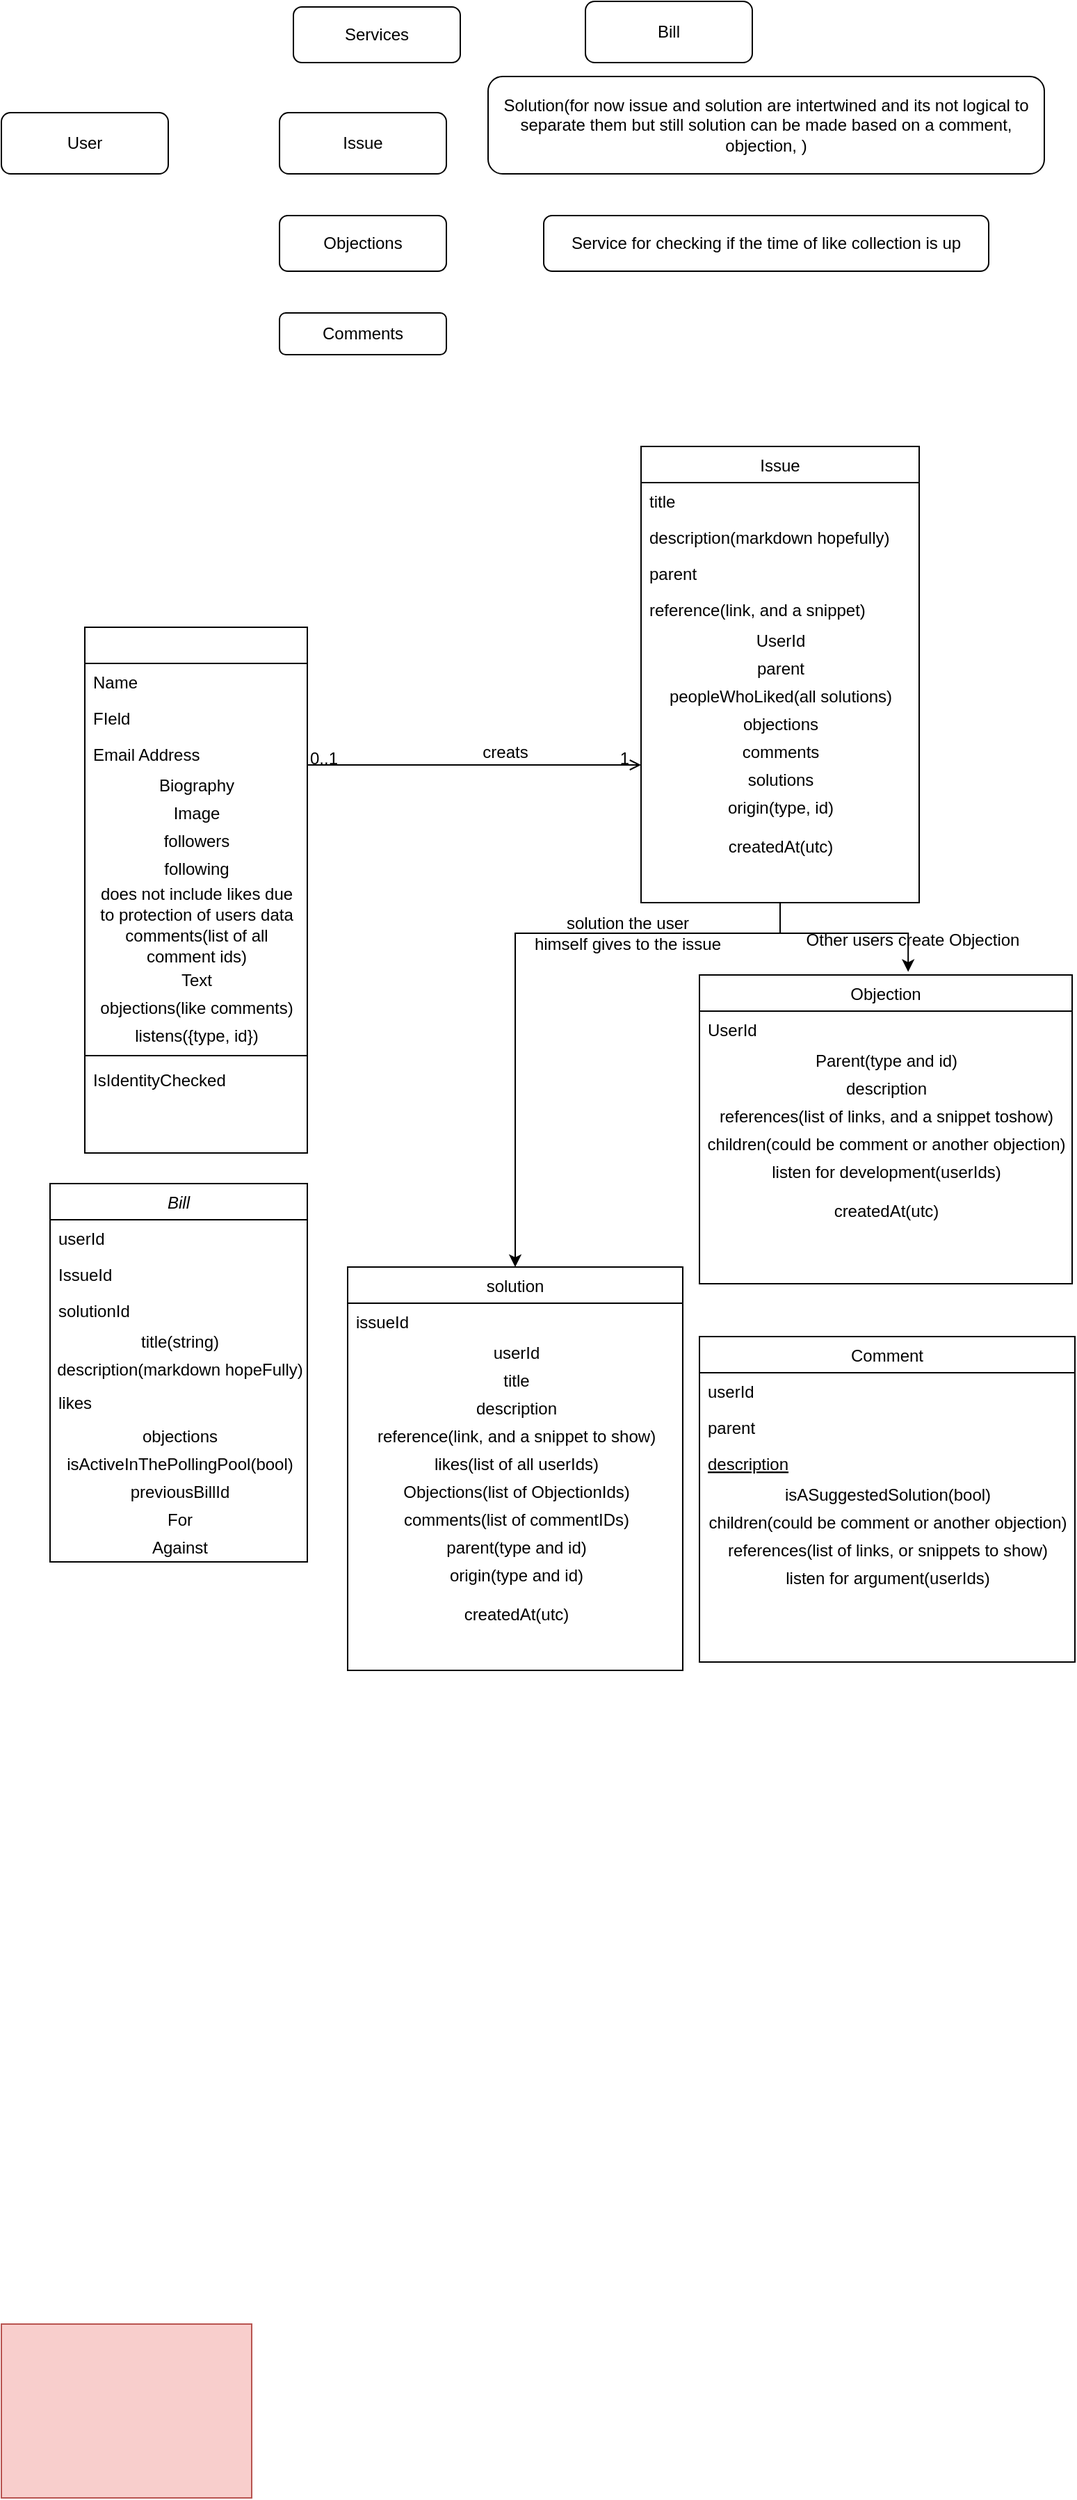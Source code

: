 <mxfile version="14.2.9" type="github">
  <diagram id="C5RBs43oDa-KdzZeNtuy" name="Page-1">
    <mxGraphModel dx="868" dy="1620" grid="1" gridSize="10" guides="1" tooltips="1" connect="1" arrows="1" fold="1" page="1" pageScale="1" pageWidth="827" pageHeight="1169" math="0" shadow="0">
      <root>
        <mxCell id="WIyWlLk6GJQsqaUBKTNV-0" />
        <mxCell id="WIyWlLk6GJQsqaUBKTNV-1" parent="WIyWlLk6GJQsqaUBKTNV-0" />
        <mxCell id="zkfFHV4jXpPFQw0GAbJ--0" value="&#xa;" style="swimlane;fontStyle=2;align=center;verticalAlign=top;childLayout=stackLayout;horizontal=1;startSize=26;horizontalStack=0;resizeParent=1;resizeLast=0;collapsible=1;marginBottom=0;rounded=0;shadow=0;strokeWidth=1;" parent="WIyWlLk6GJQsqaUBKTNV-1" vertex="1">
          <mxGeometry x="110" y="-100" width="160" height="378" as="geometry">
            <mxRectangle x="110" y="60" width="160" height="26" as="alternateBounds" />
          </mxGeometry>
        </mxCell>
        <mxCell id="zkfFHV4jXpPFQw0GAbJ--1" value="Name" style="text;align=left;verticalAlign=top;spacingLeft=4;spacingRight=4;overflow=hidden;rotatable=0;points=[[0,0.5],[1,0.5]];portConstraint=eastwest;" parent="zkfFHV4jXpPFQw0GAbJ--0" vertex="1">
          <mxGeometry y="26" width="160" height="26" as="geometry" />
        </mxCell>
        <mxCell id="zkfFHV4jXpPFQw0GAbJ--2" value="FIeld" style="text;align=left;verticalAlign=top;spacingLeft=4;spacingRight=4;overflow=hidden;rotatable=0;points=[[0,0.5],[1,0.5]];portConstraint=eastwest;rounded=0;shadow=0;html=0;" parent="zkfFHV4jXpPFQw0GAbJ--0" vertex="1">
          <mxGeometry y="52" width="160" height="26" as="geometry" />
        </mxCell>
        <mxCell id="zkfFHV4jXpPFQw0GAbJ--3" value="Email Address" style="text;align=left;verticalAlign=top;spacingLeft=4;spacingRight=4;overflow=hidden;rotatable=0;points=[[0,0.5],[1,0.5]];portConstraint=eastwest;rounded=0;shadow=0;html=0;" parent="zkfFHV4jXpPFQw0GAbJ--0" vertex="1">
          <mxGeometry y="78" width="160" height="26" as="geometry" />
        </mxCell>
        <mxCell id="zxh_IOJaUzvvRiPsSw9C-1" value="Biography" style="text;html=1;resizable=0;autosize=1;align=center;verticalAlign=middle;points=[];fillColor=none;strokeColor=none;rounded=0;" parent="zkfFHV4jXpPFQw0GAbJ--0" vertex="1">
          <mxGeometry y="104" width="160" height="20" as="geometry" />
        </mxCell>
        <mxCell id="zxh_IOJaUzvvRiPsSw9C-0" value="Image" style="text;html=1;resizable=0;autosize=1;align=center;verticalAlign=middle;points=[];fillColor=none;strokeColor=none;rounded=0;" parent="zkfFHV4jXpPFQw0GAbJ--0" vertex="1">
          <mxGeometry y="124" width="160" height="20" as="geometry" />
        </mxCell>
        <mxCell id="zxh_IOJaUzvvRiPsSw9C-3" value="followers" style="text;html=1;resizable=0;autosize=1;align=center;verticalAlign=middle;points=[];fillColor=none;strokeColor=none;rounded=0;" parent="zkfFHV4jXpPFQw0GAbJ--0" vertex="1">
          <mxGeometry y="144" width="160" height="20" as="geometry" />
        </mxCell>
        <mxCell id="zxh_IOJaUzvvRiPsSw9C-2" value="following" style="text;html=1;resizable=0;autosize=1;align=center;verticalAlign=middle;points=[];fillColor=none;strokeColor=none;rounded=0;" parent="zkfFHV4jXpPFQw0GAbJ--0" vertex="1">
          <mxGeometry y="164" width="160" height="20" as="geometry" />
        </mxCell>
        <mxCell id="tyq_wy61kWTudvRGBjyL-11" value="&lt;div&gt;does not include likes due&lt;/div&gt;&lt;div&gt;to protection of users data&lt;br&gt;&lt;/div&gt;" style="text;html=1;resizable=0;autosize=1;align=center;verticalAlign=middle;points=[];fillColor=none;strokeColor=none;rounded=0;" parent="zkfFHV4jXpPFQw0GAbJ--0" vertex="1">
          <mxGeometry y="184" width="160" height="30" as="geometry" />
        </mxCell>
        <mxCell id="tyq_wy61kWTudvRGBjyL-12" value="&lt;div&gt;comments(list of all&lt;/div&gt;&lt;div&gt;comment ids)&lt;/div&gt;" style="text;html=1;resizable=0;autosize=1;align=center;verticalAlign=middle;points=[];fillColor=none;strokeColor=none;rounded=0;" parent="zkfFHV4jXpPFQw0GAbJ--0" vertex="1">
          <mxGeometry y="214" width="160" height="30" as="geometry" />
        </mxCell>
        <mxCell id="tyq_wy61kWTudvRGBjyL-14" value="Text" style="text;html=1;resizable=0;autosize=1;align=center;verticalAlign=middle;points=[];fillColor=none;strokeColor=none;rounded=0;" parent="zkfFHV4jXpPFQw0GAbJ--0" vertex="1">
          <mxGeometry y="244" width="160" height="20" as="geometry" />
        </mxCell>
        <mxCell id="tyq_wy61kWTudvRGBjyL-13" value="objections(like comments)" style="text;html=1;resizable=0;autosize=1;align=center;verticalAlign=middle;points=[];fillColor=none;strokeColor=none;rounded=0;" parent="zkfFHV4jXpPFQw0GAbJ--0" vertex="1">
          <mxGeometry y="264" width="160" height="20" as="geometry" />
        </mxCell>
        <mxCell id="tyq_wy61kWTudvRGBjyL-16" value="listens({type, id})" style="text;html=1;resizable=0;autosize=1;align=center;verticalAlign=middle;points=[];fillColor=none;strokeColor=none;rounded=0;" parent="zkfFHV4jXpPFQw0GAbJ--0" vertex="1">
          <mxGeometry y="284" width="160" height="20" as="geometry" />
        </mxCell>
        <mxCell id="zkfFHV4jXpPFQw0GAbJ--4" value="" style="line;html=1;strokeWidth=1;align=left;verticalAlign=middle;spacingTop=-1;spacingLeft=3;spacingRight=3;rotatable=0;labelPosition=right;points=[];portConstraint=eastwest;" parent="zkfFHV4jXpPFQw0GAbJ--0" vertex="1">
          <mxGeometry y="304" width="160" height="8" as="geometry" />
        </mxCell>
        <mxCell id="zkfFHV4jXpPFQw0GAbJ--5" value="IsIdentityChecked" style="text;align=left;verticalAlign=top;spacingLeft=4;spacingRight=4;overflow=hidden;rotatable=0;points=[[0,0.5],[1,0.5]];portConstraint=eastwest;" parent="zkfFHV4jXpPFQw0GAbJ--0" vertex="1">
          <mxGeometry y="312" width="160" height="26" as="geometry" />
        </mxCell>
        <mxCell id="zkfFHV4jXpPFQw0GAbJ--6" value="Comment" style="swimlane;fontStyle=0;align=center;verticalAlign=top;childLayout=stackLayout;horizontal=1;startSize=26;horizontalStack=0;resizeParent=1;resizeLast=0;collapsible=1;marginBottom=0;rounded=0;shadow=0;strokeWidth=1;" parent="WIyWlLk6GJQsqaUBKTNV-1" vertex="1">
          <mxGeometry x="552" y="410" width="270" height="234" as="geometry">
            <mxRectangle x="130" y="380" width="160" height="26" as="alternateBounds" />
          </mxGeometry>
        </mxCell>
        <mxCell id="zkfFHV4jXpPFQw0GAbJ--7" value="userId" style="text;align=left;verticalAlign=top;spacingLeft=4;spacingRight=4;overflow=hidden;rotatable=0;points=[[0,0.5],[1,0.5]];portConstraint=eastwest;" parent="zkfFHV4jXpPFQw0GAbJ--6" vertex="1">
          <mxGeometry y="26" width="270" height="26" as="geometry" />
        </mxCell>
        <mxCell id="zkfFHV4jXpPFQw0GAbJ--8" value="parent" style="text;align=left;verticalAlign=top;spacingLeft=4;spacingRight=4;overflow=hidden;rotatable=0;points=[[0,0.5],[1,0.5]];portConstraint=eastwest;rounded=0;shadow=0;html=0;" parent="zkfFHV4jXpPFQw0GAbJ--6" vertex="1">
          <mxGeometry y="52" width="270" height="26" as="geometry" />
        </mxCell>
        <mxCell id="zkfFHV4jXpPFQw0GAbJ--10" value="description" style="text;align=left;verticalAlign=top;spacingLeft=4;spacingRight=4;overflow=hidden;rotatable=0;points=[[0,0.5],[1,0.5]];portConstraint=eastwest;fontStyle=4" parent="zkfFHV4jXpPFQw0GAbJ--6" vertex="1">
          <mxGeometry y="78" width="270" height="26" as="geometry" />
        </mxCell>
        <mxCell id="zxh_IOJaUzvvRiPsSw9C-47" value="isASuggestedSolution(bool)" style="text;html=1;resizable=0;autosize=1;align=center;verticalAlign=middle;points=[];fillColor=none;strokeColor=none;rounded=0;" parent="zkfFHV4jXpPFQw0GAbJ--6" vertex="1">
          <mxGeometry y="104" width="270" height="20" as="geometry" />
        </mxCell>
        <mxCell id="Yoz-Cq8pjtPI0Sw9EVgI-1" value="children(could be comment or another objection)" style="text;html=1;resizable=0;autosize=1;align=center;verticalAlign=middle;points=[];fillColor=none;strokeColor=none;rounded=0;" parent="zkfFHV4jXpPFQw0GAbJ--6" vertex="1">
          <mxGeometry y="124" width="270" height="20" as="geometry" />
        </mxCell>
        <mxCell id="rIaj8euSUsr_NjJzYKaY-0" value="references(list of links, or snippets to show)" style="text;html=1;resizable=0;autosize=1;align=center;verticalAlign=middle;points=[];fillColor=none;strokeColor=none;rounded=0;" parent="zkfFHV4jXpPFQw0GAbJ--6" vertex="1">
          <mxGeometry y="144" width="270" height="20" as="geometry" />
        </mxCell>
        <mxCell id="tyq_wy61kWTudvRGBjyL-3" value="listen for argument(userIds)" style="text;html=1;resizable=0;autosize=1;align=center;verticalAlign=middle;points=[];fillColor=none;strokeColor=none;rounded=0;" parent="zkfFHV4jXpPFQw0GAbJ--6" vertex="1">
          <mxGeometry y="164" width="270" height="20" as="geometry" />
        </mxCell>
        <mxCell id="zkfFHV4jXpPFQw0GAbJ--13" value="Objection" style="swimlane;fontStyle=0;align=center;verticalAlign=top;childLayout=stackLayout;horizontal=1;startSize=26;horizontalStack=0;resizeParent=1;resizeLast=0;collapsible=1;marginBottom=0;rounded=0;shadow=0;strokeWidth=1;" parent="WIyWlLk6GJQsqaUBKTNV-1" vertex="1">
          <mxGeometry x="552" y="150" width="268" height="222" as="geometry">
            <mxRectangle x="340" y="380" width="170" height="26" as="alternateBounds" />
          </mxGeometry>
        </mxCell>
        <mxCell id="zkfFHV4jXpPFQw0GAbJ--14" value="UserId" style="text;align=left;verticalAlign=top;spacingLeft=4;spacingRight=4;overflow=hidden;rotatable=0;points=[[0,0.5],[1,0.5]];portConstraint=eastwest;" parent="zkfFHV4jXpPFQw0GAbJ--13" vertex="1">
          <mxGeometry y="26" width="268" height="26" as="geometry" />
        </mxCell>
        <mxCell id="zxh_IOJaUzvvRiPsSw9C-12" value="Parent(type and id)" style="text;html=1;resizable=0;autosize=1;align=center;verticalAlign=middle;points=[];fillColor=none;strokeColor=none;rounded=0;" parent="zkfFHV4jXpPFQw0GAbJ--13" vertex="1">
          <mxGeometry y="52" width="268" height="20" as="geometry" />
        </mxCell>
        <mxCell id="zxh_IOJaUzvvRiPsSw9C-13" value="description" style="text;html=1;resizable=0;autosize=1;align=center;verticalAlign=middle;points=[];fillColor=none;strokeColor=none;rounded=0;" parent="zkfFHV4jXpPFQw0GAbJ--13" vertex="1">
          <mxGeometry y="72" width="268" height="20" as="geometry" />
        </mxCell>
        <mxCell id="zxh_IOJaUzvvRiPsSw9C-14" value="references(list of links, and a snippet toshow)" style="text;html=1;resizable=0;autosize=1;align=center;verticalAlign=middle;points=[];fillColor=none;strokeColor=none;rounded=0;" parent="zkfFHV4jXpPFQw0GAbJ--13" vertex="1">
          <mxGeometry y="92" width="268" height="20" as="geometry" />
        </mxCell>
        <mxCell id="Yoz-Cq8pjtPI0Sw9EVgI-0" value="children(could be comment or another objection)" style="text;html=1;resizable=0;autosize=1;align=center;verticalAlign=middle;points=[];fillColor=none;strokeColor=none;rounded=0;" parent="zkfFHV4jXpPFQw0GAbJ--13" vertex="1">
          <mxGeometry y="112" width="268" height="20" as="geometry" />
        </mxCell>
        <mxCell id="tyq_wy61kWTudvRGBjyL-2" value="listen for development(userIds)" style="text;html=1;resizable=0;autosize=1;align=center;verticalAlign=middle;points=[];fillColor=none;strokeColor=none;rounded=0;" parent="zkfFHV4jXpPFQw0GAbJ--13" vertex="1">
          <mxGeometry y="132" width="268" height="20" as="geometry" />
        </mxCell>
        <mxCell id="ktUT5u6oJ19EP6v2TXps-3" value="&#xa;createdAt(utc)&#xa;&#xa;" style="text;html=1;resizable=0;autosize=1;align=center;verticalAlign=middle;points=[];fillColor=none;strokeColor=none;rounded=0;" parent="zkfFHV4jXpPFQw0GAbJ--13" vertex="1">
          <mxGeometry y="152" width="268" height="50" as="geometry" />
        </mxCell>
        <mxCell id="zxh_IOJaUzvvRiPsSw9C-9" style="edgeStyle=orthogonalEdgeStyle;rounded=0;orthogonalLoop=1;jettySize=auto;html=1;exitX=0.5;exitY=1;exitDx=0;exitDy=0;entryX=0.56;entryY=-0.01;entryDx=0;entryDy=0;entryPerimeter=0;" parent="WIyWlLk6GJQsqaUBKTNV-1" source="zkfFHV4jXpPFQw0GAbJ--17" target="zkfFHV4jXpPFQw0GAbJ--13" edge="1">
          <mxGeometry relative="1" as="geometry">
            <Array as="points">
              <mxPoint x="610" y="120" />
              <mxPoint x="702" y="120" />
            </Array>
            <mxPoint x="800" y="90" as="targetPoint" />
          </mxGeometry>
        </mxCell>
        <mxCell id="zxh_IOJaUzvvRiPsSw9C-21" style="edgeStyle=orthogonalEdgeStyle;rounded=0;orthogonalLoop=1;jettySize=auto;html=1;exitX=0.5;exitY=1;exitDx=0;exitDy=0;entryX=0.5;entryY=0;entryDx=0;entryDy=0;" parent="WIyWlLk6GJQsqaUBKTNV-1" source="zkfFHV4jXpPFQw0GAbJ--17" target="zxh_IOJaUzvvRiPsSw9C-15" edge="1">
          <mxGeometry relative="1" as="geometry">
            <Array as="points">
              <mxPoint x="610" y="120" />
              <mxPoint x="420" y="120" />
            </Array>
          </mxGeometry>
        </mxCell>
        <mxCell id="zkfFHV4jXpPFQw0GAbJ--17" value="Issue" style="swimlane;fontStyle=0;align=center;verticalAlign=top;childLayout=stackLayout;horizontal=1;startSize=26;horizontalStack=0;resizeParent=1;resizeLast=0;collapsible=1;marginBottom=0;rounded=0;shadow=0;strokeWidth=1;" parent="WIyWlLk6GJQsqaUBKTNV-1" vertex="1">
          <mxGeometry x="510" y="-230" width="200" height="328" as="geometry">
            <mxRectangle x="508" y="47" width="160" height="26" as="alternateBounds" />
          </mxGeometry>
        </mxCell>
        <mxCell id="zkfFHV4jXpPFQw0GAbJ--18" value="title" style="text;align=left;verticalAlign=top;spacingLeft=4;spacingRight=4;overflow=hidden;rotatable=0;points=[[0,0.5],[1,0.5]];portConstraint=eastwest;" parent="zkfFHV4jXpPFQw0GAbJ--17" vertex="1">
          <mxGeometry y="26" width="200" height="26" as="geometry" />
        </mxCell>
        <mxCell id="zkfFHV4jXpPFQw0GAbJ--19" value="description(markdown hopefully)" style="text;align=left;verticalAlign=top;spacingLeft=4;spacingRight=4;overflow=hidden;rotatable=0;points=[[0,0.5],[1,0.5]];portConstraint=eastwest;rounded=0;shadow=0;html=0;" parent="zkfFHV4jXpPFQw0GAbJ--17" vertex="1">
          <mxGeometry y="52" width="200" height="26" as="geometry" />
        </mxCell>
        <mxCell id="zkfFHV4jXpPFQw0GAbJ--21" value="parent" style="text;align=left;verticalAlign=top;spacingLeft=4;spacingRight=4;overflow=hidden;rotatable=0;points=[[0,0.5],[1,0.5]];portConstraint=eastwest;rounded=0;shadow=0;html=0;" parent="zkfFHV4jXpPFQw0GAbJ--17" vertex="1">
          <mxGeometry y="78" width="200" height="26" as="geometry" />
        </mxCell>
        <mxCell id="zkfFHV4jXpPFQw0GAbJ--22" value="reference(link, and a snippet)" style="text;align=left;verticalAlign=top;spacingLeft=4;spacingRight=4;overflow=hidden;rotatable=0;points=[[0,0.5],[1,0.5]];portConstraint=eastwest;rounded=0;shadow=0;html=0;" parent="zkfFHV4jXpPFQw0GAbJ--17" vertex="1">
          <mxGeometry y="104" width="200" height="26" as="geometry" />
        </mxCell>
        <mxCell id="zxh_IOJaUzvvRiPsSw9C-11" value="UserId" style="text;html=1;resizable=0;autosize=1;align=center;verticalAlign=middle;points=[];fillColor=none;strokeColor=none;rounded=0;" parent="zkfFHV4jXpPFQw0GAbJ--17" vertex="1">
          <mxGeometry y="130" width="200" height="20" as="geometry" />
        </mxCell>
        <mxCell id="zxh_IOJaUzvvRiPsSw9C-33" value="parent" style="text;html=1;resizable=0;autosize=1;align=center;verticalAlign=middle;points=[];fillColor=none;strokeColor=none;rounded=0;" parent="zkfFHV4jXpPFQw0GAbJ--17" vertex="1">
          <mxGeometry y="150" width="200" height="20" as="geometry" />
        </mxCell>
        <mxCell id="zxh_IOJaUzvvRiPsSw9C-34" value="peopleWhoLiked(all solutions)" style="text;html=1;resizable=0;autosize=1;align=center;verticalAlign=middle;points=[];fillColor=none;strokeColor=none;rounded=0;" parent="zkfFHV4jXpPFQw0GAbJ--17" vertex="1">
          <mxGeometry y="170" width="200" height="20" as="geometry" />
        </mxCell>
        <mxCell id="zxh_IOJaUzvvRiPsSw9C-38" value="objections" style="text;html=1;resizable=0;autosize=1;align=center;verticalAlign=middle;points=[];fillColor=none;strokeColor=none;rounded=0;" parent="zkfFHV4jXpPFQw0GAbJ--17" vertex="1">
          <mxGeometry y="190" width="200" height="20" as="geometry" />
        </mxCell>
        <mxCell id="zxh_IOJaUzvvRiPsSw9C-39" value="comments" style="text;html=1;resizable=0;autosize=1;align=center;verticalAlign=middle;points=[];fillColor=none;strokeColor=none;rounded=0;" parent="zkfFHV4jXpPFQw0GAbJ--17" vertex="1">
          <mxGeometry y="210" width="200" height="20" as="geometry" />
        </mxCell>
        <mxCell id="Yoz-Cq8pjtPI0Sw9EVgI-4" value="solutions" style="text;html=1;resizable=0;autosize=1;align=center;verticalAlign=middle;points=[];fillColor=none;strokeColor=none;rounded=0;" parent="zkfFHV4jXpPFQw0GAbJ--17" vertex="1">
          <mxGeometry y="230" width="200" height="20" as="geometry" />
        </mxCell>
        <mxCell id="UheMjuMVvRFDNfOyZ5eY-12" value="origin(type, id)" style="text;html=1;resizable=0;autosize=1;align=center;verticalAlign=middle;points=[];fillColor=none;strokeColor=none;rounded=0;" parent="zkfFHV4jXpPFQw0GAbJ--17" vertex="1">
          <mxGeometry y="250" width="200" height="20" as="geometry" />
        </mxCell>
        <mxCell id="ktUT5u6oJ19EP6v2TXps-4" value="&#xa;createdAt(utc)&#xa;&#xa;" style="text;html=1;resizable=0;autosize=1;align=center;verticalAlign=middle;points=[];fillColor=none;strokeColor=none;rounded=0;" parent="zkfFHV4jXpPFQw0GAbJ--17" vertex="1">
          <mxGeometry y="270" width="200" height="50" as="geometry" />
        </mxCell>
        <mxCell id="zkfFHV4jXpPFQw0GAbJ--26" value="" style="endArrow=open;shadow=0;strokeWidth=1;rounded=0;endFill=1;edgeStyle=elbowEdgeStyle;elbow=vertical;" parent="WIyWlLk6GJQsqaUBKTNV-1" source="zkfFHV4jXpPFQw0GAbJ--0" target="zkfFHV4jXpPFQw0GAbJ--17" edge="1">
          <mxGeometry x="0.5" y="41" relative="1" as="geometry">
            <mxPoint x="380" y="192" as="sourcePoint" />
            <mxPoint x="540" y="192" as="targetPoint" />
            <mxPoint x="-40" y="32" as="offset" />
          </mxGeometry>
        </mxCell>
        <mxCell id="zkfFHV4jXpPFQw0GAbJ--27" value="0..1" style="resizable=0;align=left;verticalAlign=bottom;labelBackgroundColor=none;fontSize=12;" parent="zkfFHV4jXpPFQw0GAbJ--26" connectable="0" vertex="1">
          <mxGeometry x="-1" relative="1" as="geometry">
            <mxPoint y="4" as="offset" />
          </mxGeometry>
        </mxCell>
        <mxCell id="zkfFHV4jXpPFQw0GAbJ--28" value="1" style="resizable=0;align=right;verticalAlign=bottom;labelBackgroundColor=none;fontSize=12;" parent="zkfFHV4jXpPFQw0GAbJ--26" connectable="0" vertex="1">
          <mxGeometry x="1" relative="1" as="geometry">
            <mxPoint x="-7" y="4" as="offset" />
          </mxGeometry>
        </mxCell>
        <mxCell id="zkfFHV4jXpPFQw0GAbJ--29" value="creats" style="text;html=1;resizable=0;points=[];;align=center;verticalAlign=middle;labelBackgroundColor=none;rounded=0;shadow=0;strokeWidth=1;fontSize=12;" parent="zkfFHV4jXpPFQw0GAbJ--26" vertex="1" connectable="0">
          <mxGeometry x="0.5" y="49" relative="1" as="geometry">
            <mxPoint x="-38" y="40" as="offset" />
          </mxGeometry>
        </mxCell>
        <mxCell id="zxh_IOJaUzvvRiPsSw9C-10" value="Other users create Objection" style="text;html=1;resizable=0;autosize=1;align=center;verticalAlign=middle;points=[];fillColor=none;strokeColor=none;rounded=0;" parent="WIyWlLk6GJQsqaUBKTNV-1" vertex="1">
          <mxGeometry x="620" y="115" width="170" height="20" as="geometry" />
        </mxCell>
        <mxCell id="zxh_IOJaUzvvRiPsSw9C-15" value="solution" style="swimlane;fontStyle=0;align=center;verticalAlign=top;childLayout=stackLayout;horizontal=1;startSize=26;horizontalStack=0;resizeParent=1;resizeLast=0;collapsible=1;marginBottom=0;rounded=0;shadow=0;strokeWidth=1;" parent="WIyWlLk6GJQsqaUBKTNV-1" vertex="1">
          <mxGeometry x="299" y="360" width="241" height="290" as="geometry">
            <mxRectangle x="470" y="310" width="170" height="26" as="alternateBounds" />
          </mxGeometry>
        </mxCell>
        <mxCell id="zxh_IOJaUzvvRiPsSw9C-16" value="issueId" style="text;align=left;verticalAlign=top;spacingLeft=4;spacingRight=4;overflow=hidden;rotatable=0;points=[[0,0.5],[1,0.5]];portConstraint=eastwest;" parent="zxh_IOJaUzvvRiPsSw9C-15" vertex="1">
          <mxGeometry y="26" width="241" height="26" as="geometry" />
        </mxCell>
        <mxCell id="zxh_IOJaUzvvRiPsSw9C-17" value="userId" style="text;html=1;resizable=0;autosize=1;align=center;verticalAlign=middle;points=[];fillColor=none;strokeColor=none;rounded=0;" parent="zxh_IOJaUzvvRiPsSw9C-15" vertex="1">
          <mxGeometry y="52" width="241" height="20" as="geometry" />
        </mxCell>
        <mxCell id="zxh_IOJaUzvvRiPsSw9C-18" value="title" style="text;html=1;resizable=0;autosize=1;align=center;verticalAlign=middle;points=[];fillColor=none;strokeColor=none;rounded=0;" parent="zxh_IOJaUzvvRiPsSw9C-15" vertex="1">
          <mxGeometry y="72" width="241" height="20" as="geometry" />
        </mxCell>
        <mxCell id="zxh_IOJaUzvvRiPsSw9C-19" value="description" style="text;html=1;resizable=0;autosize=1;align=center;verticalAlign=middle;points=[];fillColor=none;strokeColor=none;rounded=0;" parent="zxh_IOJaUzvvRiPsSw9C-15" vertex="1">
          <mxGeometry y="92" width="241" height="20" as="geometry" />
        </mxCell>
        <mxCell id="zxh_IOJaUzvvRiPsSw9C-20" value="reference(link, and a snippet to show)" style="text;html=1;resizable=0;autosize=1;align=center;verticalAlign=middle;points=[];fillColor=none;strokeColor=none;rounded=0;" parent="zxh_IOJaUzvvRiPsSw9C-15" vertex="1">
          <mxGeometry y="112" width="241" height="20" as="geometry" />
        </mxCell>
        <mxCell id="zxh_IOJaUzvvRiPsSw9C-35" value="likes(list of all userIds)" style="text;html=1;resizable=0;autosize=1;align=center;verticalAlign=middle;points=[];fillColor=none;strokeColor=none;rounded=0;" parent="zxh_IOJaUzvvRiPsSw9C-15" vertex="1">
          <mxGeometry y="132" width="241" height="20" as="geometry" />
        </mxCell>
        <mxCell id="zxh_IOJaUzvvRiPsSw9C-36" value="Objections(list of ObjectionIds)" style="text;html=1;resizable=0;autosize=1;align=center;verticalAlign=middle;points=[];fillColor=none;strokeColor=none;rounded=0;" parent="zxh_IOJaUzvvRiPsSw9C-15" vertex="1">
          <mxGeometry y="152" width="241" height="20" as="geometry" />
        </mxCell>
        <mxCell id="zxh_IOJaUzvvRiPsSw9C-37" value="comments(list of commentIDs)" style="text;html=1;resizable=0;autosize=1;align=center;verticalAlign=middle;points=[];fillColor=none;strokeColor=none;rounded=0;" parent="zxh_IOJaUzvvRiPsSw9C-15" vertex="1">
          <mxGeometry y="172" width="241" height="20" as="geometry" />
        </mxCell>
        <mxCell id="UheMjuMVvRFDNfOyZ5eY-0" value="parent(type and id)" style="text;html=1;resizable=0;autosize=1;align=center;verticalAlign=middle;points=[];fillColor=none;strokeColor=none;rounded=0;" parent="zxh_IOJaUzvvRiPsSw9C-15" vertex="1">
          <mxGeometry y="192" width="241" height="20" as="geometry" />
        </mxCell>
        <mxCell id="UheMjuMVvRFDNfOyZ5eY-1" value="origin(type and id)" style="text;html=1;resizable=0;autosize=1;align=center;verticalAlign=middle;points=[];fillColor=none;strokeColor=none;rounded=0;" parent="zxh_IOJaUzvvRiPsSw9C-15" vertex="1">
          <mxGeometry y="212" width="241" height="20" as="geometry" />
        </mxCell>
        <mxCell id="ktUT5u6oJ19EP6v2TXps-0" value="&#xa;createdAt(utc)&#xa;&#xa;" style="text;html=1;resizable=0;autosize=1;align=center;verticalAlign=middle;points=[];fillColor=none;strokeColor=none;rounded=0;" parent="zxh_IOJaUzvvRiPsSw9C-15" vertex="1">
          <mxGeometry y="232" width="241" height="50" as="geometry" />
        </mxCell>
        <mxCell id="zxh_IOJaUzvvRiPsSw9C-22" value="&lt;div&gt;solution the user&lt;/div&gt;&lt;div&gt;himself gives to the issue&lt;br&gt;&lt;/div&gt;" style="text;html=1;resizable=0;autosize=1;align=center;verticalAlign=middle;points=[];fillColor=none;strokeColor=none;rounded=0;" parent="WIyWlLk6GJQsqaUBKTNV-1" vertex="1">
          <mxGeometry x="420" y="105" width="160" height="30" as="geometry" />
        </mxCell>
        <mxCell id="zxh_IOJaUzvvRiPsSw9C-23" value="Bill" style="swimlane;fontStyle=2;align=center;verticalAlign=top;childLayout=stackLayout;horizontal=1;startSize=26;horizontalStack=0;resizeParent=1;resizeLast=0;collapsible=1;marginBottom=0;rounded=0;shadow=0;strokeWidth=1;" parent="WIyWlLk6GJQsqaUBKTNV-1" vertex="1">
          <mxGeometry x="85" y="300" width="185" height="272" as="geometry">
            <mxRectangle x="110" y="60" width="160" height="26" as="alternateBounds" />
          </mxGeometry>
        </mxCell>
        <mxCell id="zxh_IOJaUzvvRiPsSw9C-24" value="userId" style="text;align=left;verticalAlign=top;spacingLeft=4;spacingRight=4;overflow=hidden;rotatable=0;points=[[0,0.5],[1,0.5]];portConstraint=eastwest;" parent="zxh_IOJaUzvvRiPsSw9C-23" vertex="1">
          <mxGeometry y="26" width="185" height="26" as="geometry" />
        </mxCell>
        <mxCell id="zxh_IOJaUzvvRiPsSw9C-25" value="IssueId" style="text;align=left;verticalAlign=top;spacingLeft=4;spacingRight=4;overflow=hidden;rotatable=0;points=[[0,0.5],[1,0.5]];portConstraint=eastwest;rounded=0;shadow=0;html=0;" parent="zxh_IOJaUzvvRiPsSw9C-23" vertex="1">
          <mxGeometry y="52" width="185" height="26" as="geometry" />
        </mxCell>
        <mxCell id="zxh_IOJaUzvvRiPsSw9C-26" value="solutionId" style="text;align=left;verticalAlign=top;spacingLeft=4;spacingRight=4;overflow=hidden;rotatable=0;points=[[0,0.5],[1,0.5]];portConstraint=eastwest;rounded=0;shadow=0;html=0;" parent="zxh_IOJaUzvvRiPsSw9C-23" vertex="1">
          <mxGeometry y="78" width="185" height="26" as="geometry" />
        </mxCell>
        <mxCell id="zxh_IOJaUzvvRiPsSw9C-48" value="title(string)" style="text;html=1;resizable=0;autosize=1;align=center;verticalAlign=middle;points=[];fillColor=none;strokeColor=none;rounded=0;" parent="zxh_IOJaUzvvRiPsSw9C-23" vertex="1">
          <mxGeometry y="104" width="185" height="20" as="geometry" />
        </mxCell>
        <mxCell id="zxh_IOJaUzvvRiPsSw9C-49" value="description(markdown hopeFully)" style="text;html=1;resizable=0;autosize=1;align=center;verticalAlign=middle;points=[];fillColor=none;strokeColor=none;rounded=0;" parent="zxh_IOJaUzvvRiPsSw9C-23" vertex="1">
          <mxGeometry y="124" width="185" height="20" as="geometry" />
        </mxCell>
        <mxCell id="zxh_IOJaUzvvRiPsSw9C-32" value="likes" style="text;align=left;verticalAlign=top;spacingLeft=4;spacingRight=4;overflow=hidden;rotatable=0;points=[[0,0.5],[1,0.5]];portConstraint=eastwest;" parent="zxh_IOJaUzvvRiPsSw9C-23" vertex="1">
          <mxGeometry y="144" width="185" height="28" as="geometry" />
        </mxCell>
        <mxCell id="zxh_IOJaUzvvRiPsSw9C-27" value="objections" style="text;html=1;resizable=0;autosize=1;align=center;verticalAlign=middle;points=[];fillColor=none;strokeColor=none;rounded=0;" parent="zxh_IOJaUzvvRiPsSw9C-23" vertex="1">
          <mxGeometry y="172" width="185" height="20" as="geometry" />
        </mxCell>
        <mxCell id="zxh_IOJaUzvvRiPsSw9C-43" value="isActiveInThePollingPool(bool)" style="text;html=1;resizable=0;autosize=1;align=center;verticalAlign=middle;points=[];fillColor=none;strokeColor=none;rounded=0;" parent="zxh_IOJaUzvvRiPsSw9C-23" vertex="1">
          <mxGeometry y="192" width="185" height="20" as="geometry" />
        </mxCell>
        <mxCell id="zxh_IOJaUzvvRiPsSw9C-44" value="previousBillId" style="text;html=1;resizable=0;autosize=1;align=center;verticalAlign=middle;points=[];fillColor=none;strokeColor=none;rounded=0;" parent="zxh_IOJaUzvvRiPsSw9C-23" vertex="1">
          <mxGeometry y="212" width="185" height="20" as="geometry" />
        </mxCell>
        <mxCell id="zxh_IOJaUzvvRiPsSw9C-45" value="For" style="text;html=1;resizable=0;autosize=1;align=center;verticalAlign=middle;points=[];fillColor=none;strokeColor=none;rounded=0;" parent="zxh_IOJaUzvvRiPsSw9C-23" vertex="1">
          <mxGeometry y="232" width="185" height="20" as="geometry" />
        </mxCell>
        <mxCell id="zxh_IOJaUzvvRiPsSw9C-46" value="Against" style="text;html=1;resizable=0;autosize=1;align=center;verticalAlign=middle;points=[];fillColor=none;strokeColor=none;rounded=0;" parent="zxh_IOJaUzvvRiPsSw9C-23" vertex="1">
          <mxGeometry y="252" width="185" height="20" as="geometry" />
        </mxCell>
        <mxCell id="UheMjuMVvRFDNfOyZ5eY-4" value="Services" style="rounded=1;whiteSpace=wrap;html=1;" parent="WIyWlLk6GJQsqaUBKTNV-1" vertex="1">
          <mxGeometry x="260" y="-546" width="120" height="40" as="geometry" />
        </mxCell>
        <mxCell id="UheMjuMVvRFDNfOyZ5eY-5" value="User" style="rounded=1;whiteSpace=wrap;html=1;" parent="WIyWlLk6GJQsqaUBKTNV-1" vertex="1">
          <mxGeometry x="50" y="-470" width="120" height="44" as="geometry" />
        </mxCell>
        <mxCell id="UheMjuMVvRFDNfOyZ5eY-6" value="Issue" style="rounded=1;whiteSpace=wrap;html=1;" parent="WIyWlLk6GJQsqaUBKTNV-1" vertex="1">
          <mxGeometry x="250" y="-470" width="120" height="44" as="geometry" />
        </mxCell>
        <mxCell id="UheMjuMVvRFDNfOyZ5eY-7" value="Solution(for now issue and solution are intertwined and its not logical to separate them but still solution can be made based on a comment, objection, )" style="rounded=1;whiteSpace=wrap;html=1;" parent="WIyWlLk6GJQsqaUBKTNV-1" vertex="1">
          <mxGeometry x="400" y="-496" width="400" height="70" as="geometry" />
        </mxCell>
        <mxCell id="UheMjuMVvRFDNfOyZ5eY-8" value="Objections" style="rounded=1;whiteSpace=wrap;html=1;" parent="WIyWlLk6GJQsqaUBKTNV-1" vertex="1">
          <mxGeometry x="250" y="-396" width="120" height="40" as="geometry" />
        </mxCell>
        <mxCell id="UheMjuMVvRFDNfOyZ5eY-9" value="Comments" style="rounded=1;whiteSpace=wrap;html=1;" parent="WIyWlLk6GJQsqaUBKTNV-1" vertex="1">
          <mxGeometry x="250" y="-326" width="120" height="30" as="geometry" />
        </mxCell>
        <mxCell id="UheMjuMVvRFDNfOyZ5eY-10" value="Bill" style="rounded=1;whiteSpace=wrap;html=1;" parent="WIyWlLk6GJQsqaUBKTNV-1" vertex="1">
          <mxGeometry x="470" y="-550" width="120" height="44" as="geometry" />
        </mxCell>
        <mxCell id="UheMjuMVvRFDNfOyZ5eY-11" value="Service for checking if the time of like collection is up" style="rounded=1;whiteSpace=wrap;html=1;" parent="WIyWlLk6GJQsqaUBKTNV-1" vertex="1">
          <mxGeometry x="440" y="-396" width="320" height="40" as="geometry" />
        </mxCell>
        <mxCell id="tyq_wy61kWTudvRGBjyL-7" value="" style="group;fillColor=#f8cecc;strokeColor=#B85450;" parent="WIyWlLk6GJQsqaUBKTNV-1" vertex="1" connectable="0">
          <mxGeometry x="50" y="1120" width="180" height="125" as="geometry" />
        </mxCell>
        <mxCell id="tyq_wy61kWTudvRGBjyL-8" value="" style="group" parent="tyq_wy61kWTudvRGBjyL-7" vertex="1" connectable="0">
          <mxGeometry width="180" height="125" as="geometry" />
        </mxCell>
      </root>
    </mxGraphModel>
  </diagram>
</mxfile>
